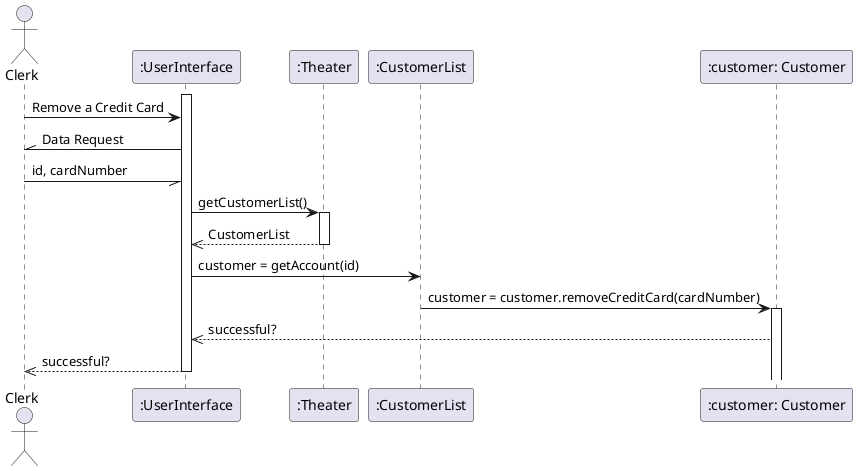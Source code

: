 @startuml
actor Clerk

activate ":UserInterface"
Clerk -> ":UserInterface" : Remove a Credit Card
Clerk //- ":UserInterface": Data Request
Clerk -// ":UserInterface": id, cardNumber

":UserInterface" -> ":Theater" : getCustomerList()
activate ":Theater"
":Theater" -->> ":UserInterface": CustomerList
deactivate ":Theater"
":UserInterface" -> ":CustomerList": customer = getAccount(id)
":CustomerList" -> ":customer: Customer" : customer = customer.removeCreditCard(cardNumber)
activate ":customer: Customer"
":customer: Customer" -->> ":UserInterface" : successful?
deactivate ":CustomerList"
":UserInterface" -->> Clerk : successful?
deactivate ":UserInterface"
@enduml